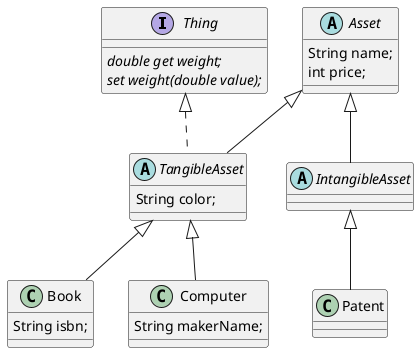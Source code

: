 @startuml
'https://plantuml.com/class-diagram

interface Thing {
  {abstract} {method} double get weight;
  {abstract} {method} set weight(double value);
}


abstract class Asset {
  String name;
  int price;
}

abstract class TangibleAsset extends Asset implements Thing {
  String color;
}

abstract class IntangibleAsset extends Asset {}

class Patent extends IntangibleAsset {}

class Book extends TangibleAsset {
  String isbn;
}

class Computer extends TangibleAsset {
  String makerName;
}

@enduml